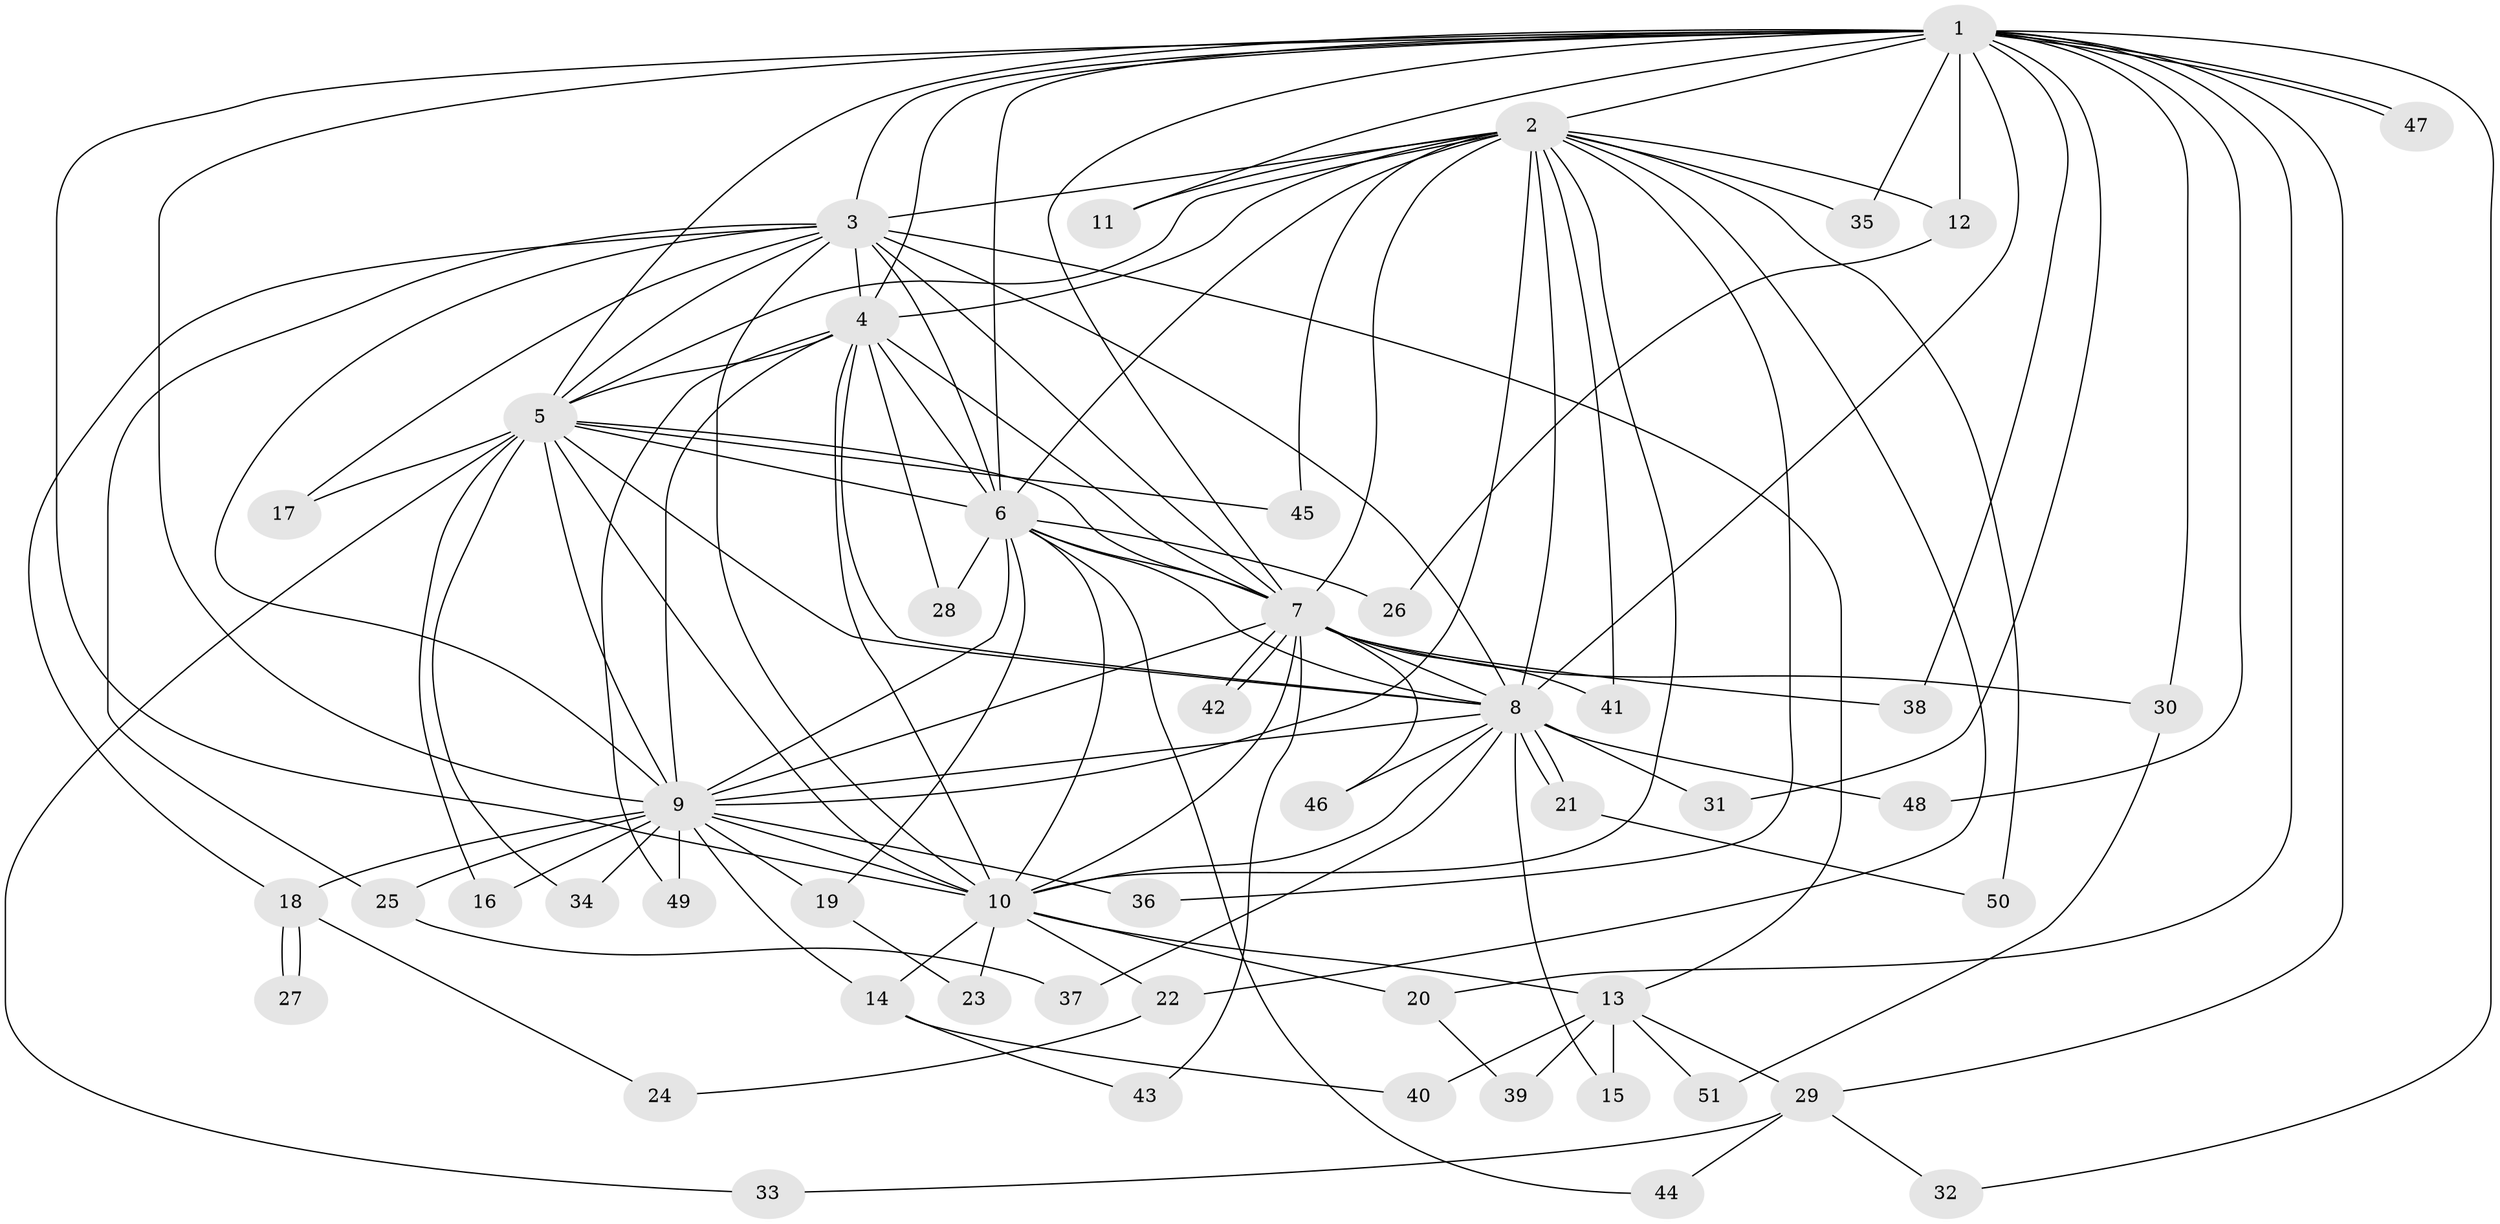 // coarse degree distribution, {16: 0.027777777777777776, 13: 0.027777777777777776, 15: 0.027777777777777776, 8: 0.027777777777777776, 18: 0.027777777777777776, 11: 0.027777777777777776, 12: 0.05555555555555555, 3: 0.1111111111111111, 7: 0.027777777777777776, 4: 0.027777777777777776, 2: 0.5555555555555556, 5: 0.027777777777777776, 1: 0.027777777777777776}
// Generated by graph-tools (version 1.1) at 2025/41/03/06/25 10:41:35]
// undirected, 51 vertices, 127 edges
graph export_dot {
graph [start="1"]
  node [color=gray90,style=filled];
  1;
  2;
  3;
  4;
  5;
  6;
  7;
  8;
  9;
  10;
  11;
  12;
  13;
  14;
  15;
  16;
  17;
  18;
  19;
  20;
  21;
  22;
  23;
  24;
  25;
  26;
  27;
  28;
  29;
  30;
  31;
  32;
  33;
  34;
  35;
  36;
  37;
  38;
  39;
  40;
  41;
  42;
  43;
  44;
  45;
  46;
  47;
  48;
  49;
  50;
  51;
  1 -- 2;
  1 -- 3;
  1 -- 4;
  1 -- 5;
  1 -- 6;
  1 -- 7;
  1 -- 8;
  1 -- 9;
  1 -- 10;
  1 -- 11;
  1 -- 12;
  1 -- 20;
  1 -- 29;
  1 -- 30;
  1 -- 31;
  1 -- 32;
  1 -- 35;
  1 -- 38;
  1 -- 47;
  1 -- 47;
  1 -- 48;
  2 -- 3;
  2 -- 4;
  2 -- 5;
  2 -- 6;
  2 -- 7;
  2 -- 8;
  2 -- 9;
  2 -- 10;
  2 -- 11;
  2 -- 12;
  2 -- 22;
  2 -- 35;
  2 -- 36;
  2 -- 41;
  2 -- 45;
  2 -- 50;
  3 -- 4;
  3 -- 5;
  3 -- 6;
  3 -- 7;
  3 -- 8;
  3 -- 9;
  3 -- 10;
  3 -- 13;
  3 -- 17;
  3 -- 18;
  3 -- 25;
  4 -- 5;
  4 -- 6;
  4 -- 7;
  4 -- 8;
  4 -- 9;
  4 -- 10;
  4 -- 28;
  4 -- 49;
  5 -- 6;
  5 -- 7;
  5 -- 8;
  5 -- 9;
  5 -- 10;
  5 -- 16;
  5 -- 17;
  5 -- 33;
  5 -- 34;
  5 -- 45;
  6 -- 7;
  6 -- 8;
  6 -- 9;
  6 -- 10;
  6 -- 19;
  6 -- 26;
  6 -- 28;
  6 -- 44;
  7 -- 8;
  7 -- 9;
  7 -- 10;
  7 -- 30;
  7 -- 38;
  7 -- 41;
  7 -- 42;
  7 -- 42;
  7 -- 43;
  7 -- 46;
  8 -- 9;
  8 -- 10;
  8 -- 15;
  8 -- 21;
  8 -- 21;
  8 -- 31;
  8 -- 37;
  8 -- 46;
  8 -- 48;
  9 -- 10;
  9 -- 14;
  9 -- 16;
  9 -- 18;
  9 -- 19;
  9 -- 25;
  9 -- 34;
  9 -- 36;
  9 -- 49;
  10 -- 13;
  10 -- 14;
  10 -- 20;
  10 -- 22;
  10 -- 23;
  12 -- 26;
  13 -- 15;
  13 -- 29;
  13 -- 39;
  13 -- 40;
  13 -- 51;
  14 -- 40;
  14 -- 43;
  18 -- 24;
  18 -- 27;
  18 -- 27;
  19 -- 23;
  20 -- 39;
  21 -- 50;
  22 -- 24;
  25 -- 37;
  29 -- 32;
  29 -- 33;
  29 -- 44;
  30 -- 51;
}
